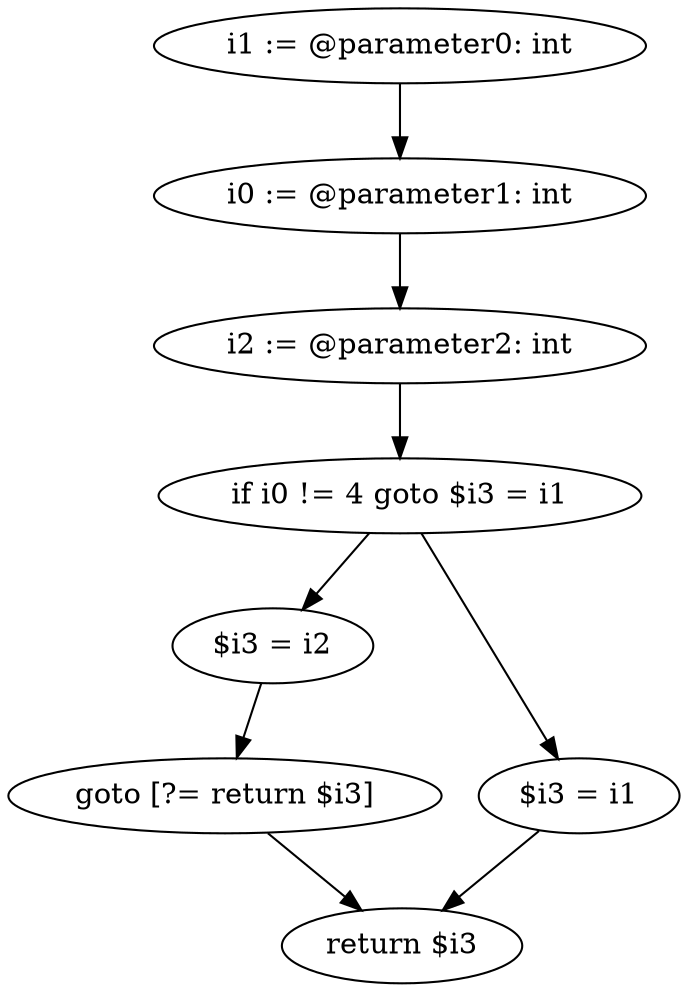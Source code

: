 digraph "unitGraph" {
    "i1 := @parameter0: int"
    "i0 := @parameter1: int"
    "i2 := @parameter2: int"
    "if i0 != 4 goto $i3 = i1"
    "$i3 = i2"
    "goto [?= return $i3]"
    "$i3 = i1"
    "return $i3"
    "i1 := @parameter0: int"->"i0 := @parameter1: int";
    "i0 := @parameter1: int"->"i2 := @parameter2: int";
    "i2 := @parameter2: int"->"if i0 != 4 goto $i3 = i1";
    "if i0 != 4 goto $i3 = i1"->"$i3 = i2";
    "if i0 != 4 goto $i3 = i1"->"$i3 = i1";
    "$i3 = i2"->"goto [?= return $i3]";
    "goto [?= return $i3]"->"return $i3";
    "$i3 = i1"->"return $i3";
}
